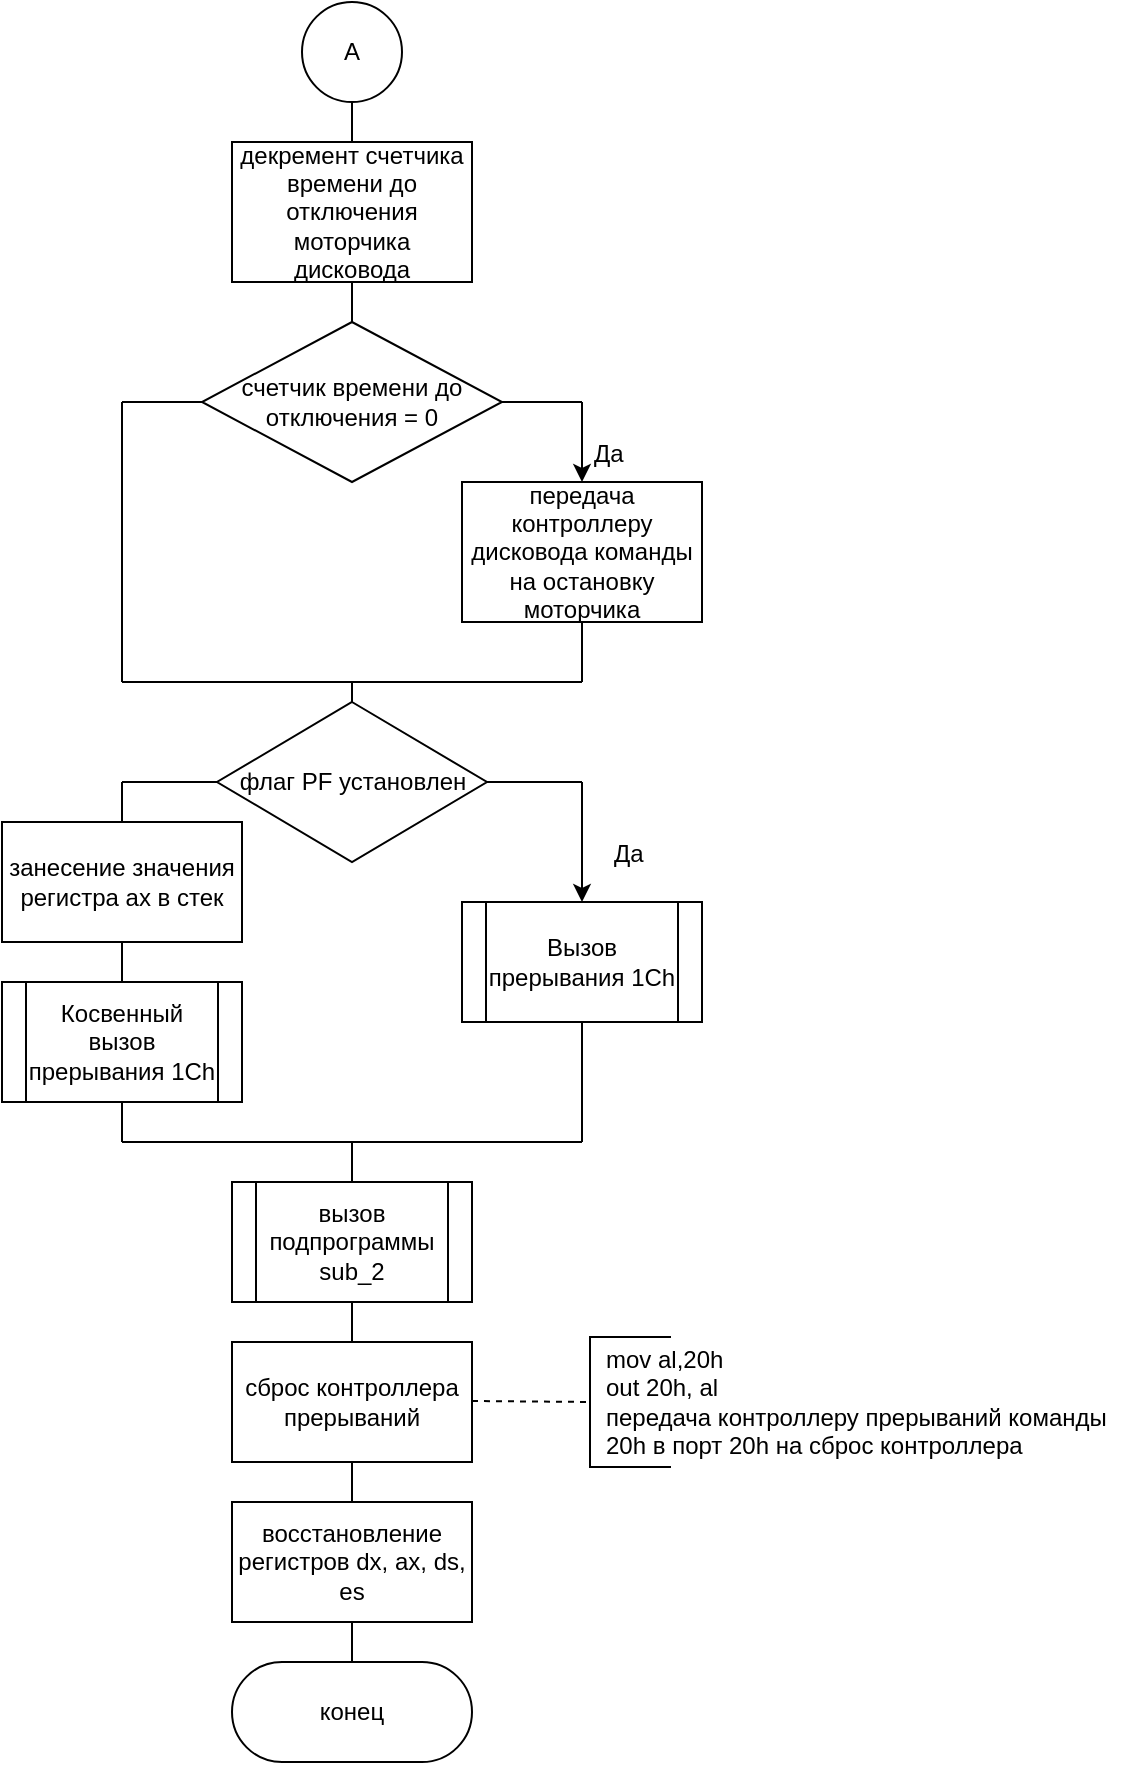 <mxfile version="20.3.6" type="device"><diagram id="GP8Q3Ku0l9J2W7UJAwS6" name="Страница 1"><mxGraphModel dx="990" dy="-602" grid="1" gridSize="10" guides="1" tooltips="1" connect="1" arrows="1" fold="1" page="1" pageScale="1" pageWidth="827" pageHeight="1169" math="0" shadow="0"><root><mxCell id="0"/><mxCell id="1" parent="0"/><mxCell id="PA3nHvrr5uBAxvRApu7I-1" value="A" style="ellipse;whiteSpace=wrap;html=1;aspect=fixed;" parent="1" vertex="1"><mxGeometry x="360" y="1190" width="50" height="50" as="geometry"/></mxCell><mxCell id="PA3nHvrr5uBAxvRApu7I-3" value="декремент счетчика времени до отключения моторчика дисковода" style="rounded=0;whiteSpace=wrap;html=1;" parent="1" vertex="1"><mxGeometry x="325" y="1260" width="120" height="70" as="geometry"/></mxCell><mxCell id="PA3nHvrr5uBAxvRApu7I-4" value="счетчик времени до отключения = 0" style="rhombus;whiteSpace=wrap;html=1;" parent="1" vertex="1"><mxGeometry x="310" y="1350" width="150" height="80" as="geometry"/></mxCell><mxCell id="PA3nHvrr5uBAxvRApu7I-5" value="" style="endArrow=none;html=1;rounded=0;exitX=1;exitY=0.5;exitDx=0;exitDy=0;" parent="1" source="PA3nHvrr5uBAxvRApu7I-4" edge="1"><mxGeometry width="50" height="50" relative="1" as="geometry"><mxPoint x="390" y="1440" as="sourcePoint"/><mxPoint x="500" y="1390" as="targetPoint"/></mxGeometry></mxCell><mxCell id="PA3nHvrr5uBAxvRApu7I-6" value="" style="endArrow=classic;html=1;rounded=0;entryX=0.5;entryY=0;entryDx=0;entryDy=0;" parent="1" target="PA3nHvrr5uBAxvRApu7I-7" edge="1"><mxGeometry width="50" height="50" relative="1" as="geometry"><mxPoint x="500" y="1390" as="sourcePoint"/><mxPoint x="500" y="1440" as="targetPoint"/></mxGeometry></mxCell><mxCell id="PA3nHvrr5uBAxvRApu7I-7" value="передача контроллеру дисковода команды на остановку моторчика" style="rounded=0;whiteSpace=wrap;html=1;" parent="1" vertex="1"><mxGeometry x="440" y="1430" width="120" height="70" as="geometry"/></mxCell><mxCell id="PA3nHvrr5uBAxvRApu7I-8" value="" style="endArrow=none;html=1;rounded=0;entryX=0.5;entryY=1;entryDx=0;entryDy=0;exitX=0.5;exitY=0;exitDx=0;exitDy=0;" parent="1" source="PA3nHvrr5uBAxvRApu7I-3" target="PA3nHvrr5uBAxvRApu7I-1" edge="1"><mxGeometry width="50" height="50" relative="1" as="geometry"><mxPoint x="390" y="1410" as="sourcePoint"/><mxPoint x="440" y="1360" as="targetPoint"/></mxGeometry></mxCell><mxCell id="PA3nHvrr5uBAxvRApu7I-9" value="" style="endArrow=none;html=1;rounded=0;entryX=0.5;entryY=1;entryDx=0;entryDy=0;" parent="1" target="PA3nHvrr5uBAxvRApu7I-3" edge="1"><mxGeometry width="50" height="50" relative="1" as="geometry"><mxPoint x="385" y="1350" as="sourcePoint"/><mxPoint x="440" y="1360" as="targetPoint"/></mxGeometry></mxCell><mxCell id="PA3nHvrr5uBAxvRApu7I-10" value="Да" style="text;strokeColor=none;fillColor=none;align=left;verticalAlign=middle;spacingLeft=4;spacingRight=4;overflow=hidden;points=[[0,0.5],[1,0.5]];portConstraint=eastwest;rotatable=0;" parent="1" vertex="1"><mxGeometry x="500" y="1400" width="80" height="30" as="geometry"/></mxCell><mxCell id="PA3nHvrr5uBAxvRApu7I-11" value="" style="endArrow=none;html=1;rounded=0;entryX=0;entryY=0.5;entryDx=0;entryDy=0;" parent="1" target="PA3nHvrr5uBAxvRApu7I-4" edge="1"><mxGeometry width="50" height="50" relative="1" as="geometry"><mxPoint x="270" y="1390" as="sourcePoint"/><mxPoint x="440" y="1360" as="targetPoint"/></mxGeometry></mxCell><mxCell id="PA3nHvrr5uBAxvRApu7I-12" value="" style="endArrow=none;html=1;rounded=0;" parent="1" edge="1"><mxGeometry width="50" height="50" relative="1" as="geometry"><mxPoint x="270" y="1530" as="sourcePoint"/><mxPoint x="270" y="1390" as="targetPoint"/></mxGeometry></mxCell><mxCell id="PA3nHvrr5uBAxvRApu7I-13" value="" style="endArrow=none;html=1;rounded=0;entryX=0.5;entryY=1;entryDx=0;entryDy=0;" parent="1" target="PA3nHvrr5uBAxvRApu7I-7" edge="1"><mxGeometry width="50" height="50" relative="1" as="geometry"><mxPoint x="500" y="1530" as="sourcePoint"/><mxPoint x="440" y="1360" as="targetPoint"/></mxGeometry></mxCell><mxCell id="PA3nHvrr5uBAxvRApu7I-14" value="" style="endArrow=none;html=1;rounded=0;" parent="1" edge="1"><mxGeometry width="50" height="50" relative="1" as="geometry"><mxPoint x="270" y="1530" as="sourcePoint"/><mxPoint x="500" y="1530" as="targetPoint"/></mxGeometry></mxCell><mxCell id="PA3nHvrr5uBAxvRApu7I-15" value="" style="endArrow=none;html=1;rounded=0;exitX=0.5;exitY=0;exitDx=0;exitDy=0;" parent="1" source="PA3nHvrr5uBAxvRApu7I-16" edge="1"><mxGeometry width="50" height="50" relative="1" as="geometry"><mxPoint x="380" y="1550" as="sourcePoint"/><mxPoint x="385" y="1530" as="targetPoint"/></mxGeometry></mxCell><mxCell id="PA3nHvrr5uBAxvRApu7I-16" value="флаг PF установлен" style="rhombus;whiteSpace=wrap;html=1;" parent="1" vertex="1"><mxGeometry x="317.5" y="1540" width="135" height="80" as="geometry"/></mxCell><mxCell id="PA3nHvrr5uBAxvRApu7I-17" value="" style="endArrow=none;html=1;rounded=0;exitX=1;exitY=0.5;exitDx=0;exitDy=0;" parent="1" source="PA3nHvrr5uBAxvRApu7I-16" edge="1"><mxGeometry width="50" height="50" relative="1" as="geometry"><mxPoint x="470" y="1400" as="sourcePoint"/><mxPoint x="500" y="1580" as="targetPoint"/></mxGeometry></mxCell><mxCell id="PA3nHvrr5uBAxvRApu7I-18" value="" style="endArrow=classic;html=1;rounded=0;entryX=0.5;entryY=0;entryDx=0;entryDy=0;" parent="1" target="PA3nHvrr5uBAxvRApu7I-19" edge="1"><mxGeometry width="50" height="50" relative="1" as="geometry"><mxPoint x="500" y="1580" as="sourcePoint"/><mxPoint x="500" y="1640" as="targetPoint"/></mxGeometry></mxCell><mxCell id="PA3nHvrr5uBAxvRApu7I-19" value="Вызов прерывания 1Ch" style="shape=process;whiteSpace=wrap;html=1;backgroundOutline=1;" parent="1" vertex="1"><mxGeometry x="440" y="1640" width="120" height="60" as="geometry"/></mxCell><mxCell id="PA3nHvrr5uBAxvRApu7I-20" value="Косвенный вызов прерывания 1Ch" style="shape=process;whiteSpace=wrap;html=1;backgroundOutline=1;" parent="1" vertex="1"><mxGeometry x="210" y="1680" width="120" height="60" as="geometry"/></mxCell><mxCell id="PA3nHvrr5uBAxvRApu7I-21" value="" style="endArrow=none;html=1;rounded=0;entryX=0;entryY=0.5;entryDx=0;entryDy=0;" parent="1" target="PA3nHvrr5uBAxvRApu7I-16" edge="1"><mxGeometry width="50" height="50" relative="1" as="geometry"><mxPoint x="270" y="1580" as="sourcePoint"/><mxPoint x="440" y="1630" as="targetPoint"/></mxGeometry></mxCell><mxCell id="PA3nHvrr5uBAxvRApu7I-23" value="" style="endArrow=none;html=1;rounded=0;entryX=0.5;entryY=1;entryDx=0;entryDy=0;" parent="1" target="PA3nHvrr5uBAxvRApu7I-20" edge="1"><mxGeometry width="50" height="50" relative="1" as="geometry"><mxPoint x="270" y="1760" as="sourcePoint"/><mxPoint x="440" y="1630" as="targetPoint"/></mxGeometry></mxCell><mxCell id="PA3nHvrr5uBAxvRApu7I-24" value="" style="endArrow=none;html=1;rounded=0;entryX=0.5;entryY=1;entryDx=0;entryDy=0;" parent="1" target="PA3nHvrr5uBAxvRApu7I-19" edge="1"><mxGeometry width="50" height="50" relative="1" as="geometry"><mxPoint x="500" y="1760" as="sourcePoint"/><mxPoint x="440" y="1630" as="targetPoint"/></mxGeometry></mxCell><mxCell id="PA3nHvrr5uBAxvRApu7I-25" value="" style="endArrow=none;html=1;rounded=0;" parent="1" edge="1"><mxGeometry width="50" height="50" relative="1" as="geometry"><mxPoint x="270" y="1760" as="sourcePoint"/><mxPoint x="500" y="1760" as="targetPoint"/></mxGeometry></mxCell><mxCell id="PA3nHvrr5uBAxvRApu7I-26" value="" style="endArrow=none;html=1;rounded=0;exitX=0.5;exitY=0;exitDx=0;exitDy=0;" parent="1" source="PA3nHvrr5uBAxvRApu7I-27" edge="1"><mxGeometry width="50" height="50" relative="1" as="geometry"><mxPoint x="385" y="1740" as="sourcePoint"/><mxPoint x="385" y="1760" as="targetPoint"/></mxGeometry></mxCell><mxCell id="PA3nHvrr5uBAxvRApu7I-27" value="вызов подпрограммы sub_2" style="shape=process;whiteSpace=wrap;html=1;backgroundOutline=1;" parent="1" vertex="1"><mxGeometry x="325" y="1780" width="120" height="60" as="geometry"/></mxCell><mxCell id="PA3nHvrr5uBAxvRApu7I-28" value="сброс контроллера прерываний" style="rounded=0;whiteSpace=wrap;html=1;" parent="1" vertex="1"><mxGeometry x="325" y="1860" width="120" height="60" as="geometry"/></mxCell><mxCell id="PA3nHvrr5uBAxvRApu7I-29" value="восстановление регистров dx, ax, ds, es" style="rounded=0;whiteSpace=wrap;html=1;" parent="1" vertex="1"><mxGeometry x="325" y="1940" width="120" height="60" as="geometry"/></mxCell><mxCell id="PA3nHvrr5uBAxvRApu7I-30" value="конец" style="rounded=1;whiteSpace=wrap;html=1;arcSize=50;" parent="1" vertex="1"><mxGeometry x="325" y="2020" width="120" height="50" as="geometry"/></mxCell><mxCell id="PA3nHvrr5uBAxvRApu7I-31" value="" style="endArrow=none;html=1;rounded=0;entryX=0.5;entryY=1;entryDx=0;entryDy=0;exitX=0.5;exitY=0;exitDx=0;exitDy=0;" parent="1" source="PA3nHvrr5uBAxvRApu7I-28" target="PA3nHvrr5uBAxvRApu7I-27" edge="1"><mxGeometry width="50" height="50" relative="1" as="geometry"><mxPoint x="390" y="1810" as="sourcePoint"/><mxPoint x="440" y="1760" as="targetPoint"/></mxGeometry></mxCell><mxCell id="PA3nHvrr5uBAxvRApu7I-32" value="" style="endArrow=none;html=1;rounded=0;entryX=0.5;entryY=1;entryDx=0;entryDy=0;exitX=0.5;exitY=0;exitDx=0;exitDy=0;" parent="1" source="PA3nHvrr5uBAxvRApu7I-29" target="PA3nHvrr5uBAxvRApu7I-28" edge="1"><mxGeometry width="50" height="50" relative="1" as="geometry"><mxPoint x="390" y="1810" as="sourcePoint"/><mxPoint x="440" y="1760" as="targetPoint"/></mxGeometry></mxCell><mxCell id="PA3nHvrr5uBAxvRApu7I-33" value="" style="endArrow=none;html=1;rounded=0;entryX=0.5;entryY=1;entryDx=0;entryDy=0;" parent="1" source="PA3nHvrr5uBAxvRApu7I-30" target="PA3nHvrr5uBAxvRApu7I-29" edge="1"><mxGeometry width="50" height="50" relative="1" as="geometry"><mxPoint x="390" y="1810" as="sourcePoint"/><mxPoint x="440" y="1760" as="targetPoint"/></mxGeometry></mxCell><mxCell id="WlUeJMR-B3PeF3hr7H_9-1" value="Да" style="text;strokeColor=none;fillColor=none;align=left;verticalAlign=middle;spacingLeft=4;spacingRight=4;overflow=hidden;points=[[0,0.5],[1,0.5]];portConstraint=eastwest;rotatable=0;" parent="1" vertex="1"><mxGeometry x="510" y="1600" width="80" height="30" as="geometry"/></mxCell><mxCell id="yt536MzbLWfqqf7oJSjs-1" value="" style="endArrow=none;dashed=1;html=1;entryX=0.5;entryY=1;entryDx=0;entryDy=0;" parent="1" edge="1"><mxGeometry width="50" height="50" relative="1" as="geometry"><mxPoint x="445" y="1889.5" as="sourcePoint"/><mxPoint x="503.75" y="1890" as="targetPoint"/></mxGeometry></mxCell><mxCell id="yt536MzbLWfqqf7oJSjs-2" value="" style="shape=partialRectangle;whiteSpace=wrap;html=1;bottom=1;right=1;left=1;top=0;fillColor=none;routingCenterX=-0.5;rotation=90;" parent="1" vertex="1"><mxGeometry x="491.5" y="1870" width="65" height="40" as="geometry"/></mxCell><mxCell id="yt536MzbLWfqqf7oJSjs-3" value="mov al,20h&amp;nbsp;&lt;br&gt;out 20h, al&lt;br&gt;передача контроллеру прерываний команды 20h в порт 20h на сброс контроллера" style="text;html=1;strokeColor=none;fillColor=none;align=left;verticalAlign=middle;whiteSpace=wrap;rounded=0;" parent="1" vertex="1"><mxGeometry x="510" y="1855" width="260" height="70" as="geometry"/></mxCell><mxCell id="yt536MzbLWfqqf7oJSjs-4" value="занесение значения регистра ax в стек" style="rounded=0;whiteSpace=wrap;html=1;" parent="1" vertex="1"><mxGeometry x="210" y="1600" width="120" height="60" as="geometry"/></mxCell><mxCell id="yt536MzbLWfqqf7oJSjs-5" value="" style="endArrow=none;html=1;rounded=0;entryX=0.5;entryY=0;entryDx=0;entryDy=0;" parent="1" target="yt536MzbLWfqqf7oJSjs-4" edge="1"><mxGeometry width="50" height="50" relative="1" as="geometry"><mxPoint x="270" y="1580" as="sourcePoint"/><mxPoint x="440" y="1490" as="targetPoint"/></mxGeometry></mxCell><mxCell id="yt536MzbLWfqqf7oJSjs-6" value="" style="endArrow=none;html=1;rounded=0;exitX=0.5;exitY=1;exitDx=0;exitDy=0;entryX=0.5;entryY=0;entryDx=0;entryDy=0;" parent="1" source="yt536MzbLWfqqf7oJSjs-4" target="PA3nHvrr5uBAxvRApu7I-20" edge="1"><mxGeometry width="50" height="50" relative="1" as="geometry"><mxPoint x="390" y="1540" as="sourcePoint"/><mxPoint x="440" y="1490" as="targetPoint"/></mxGeometry></mxCell></root></mxGraphModel></diagram></mxfile>